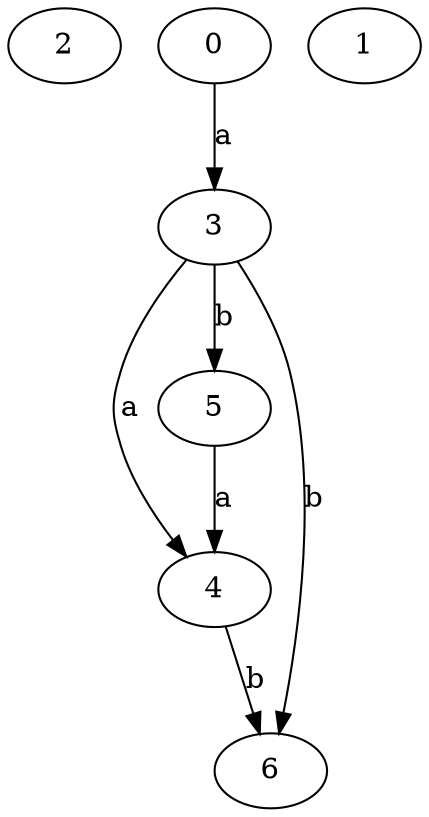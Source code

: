 strict digraph  {
2;
3;
4;
0;
5;
1;
6;
3 -> 4  [label=a];
3 -> 5  [label=b];
3 -> 6  [label=b];
4 -> 6  [label=b];
0 -> 3  [label=a];
5 -> 4  [label=a];
}
